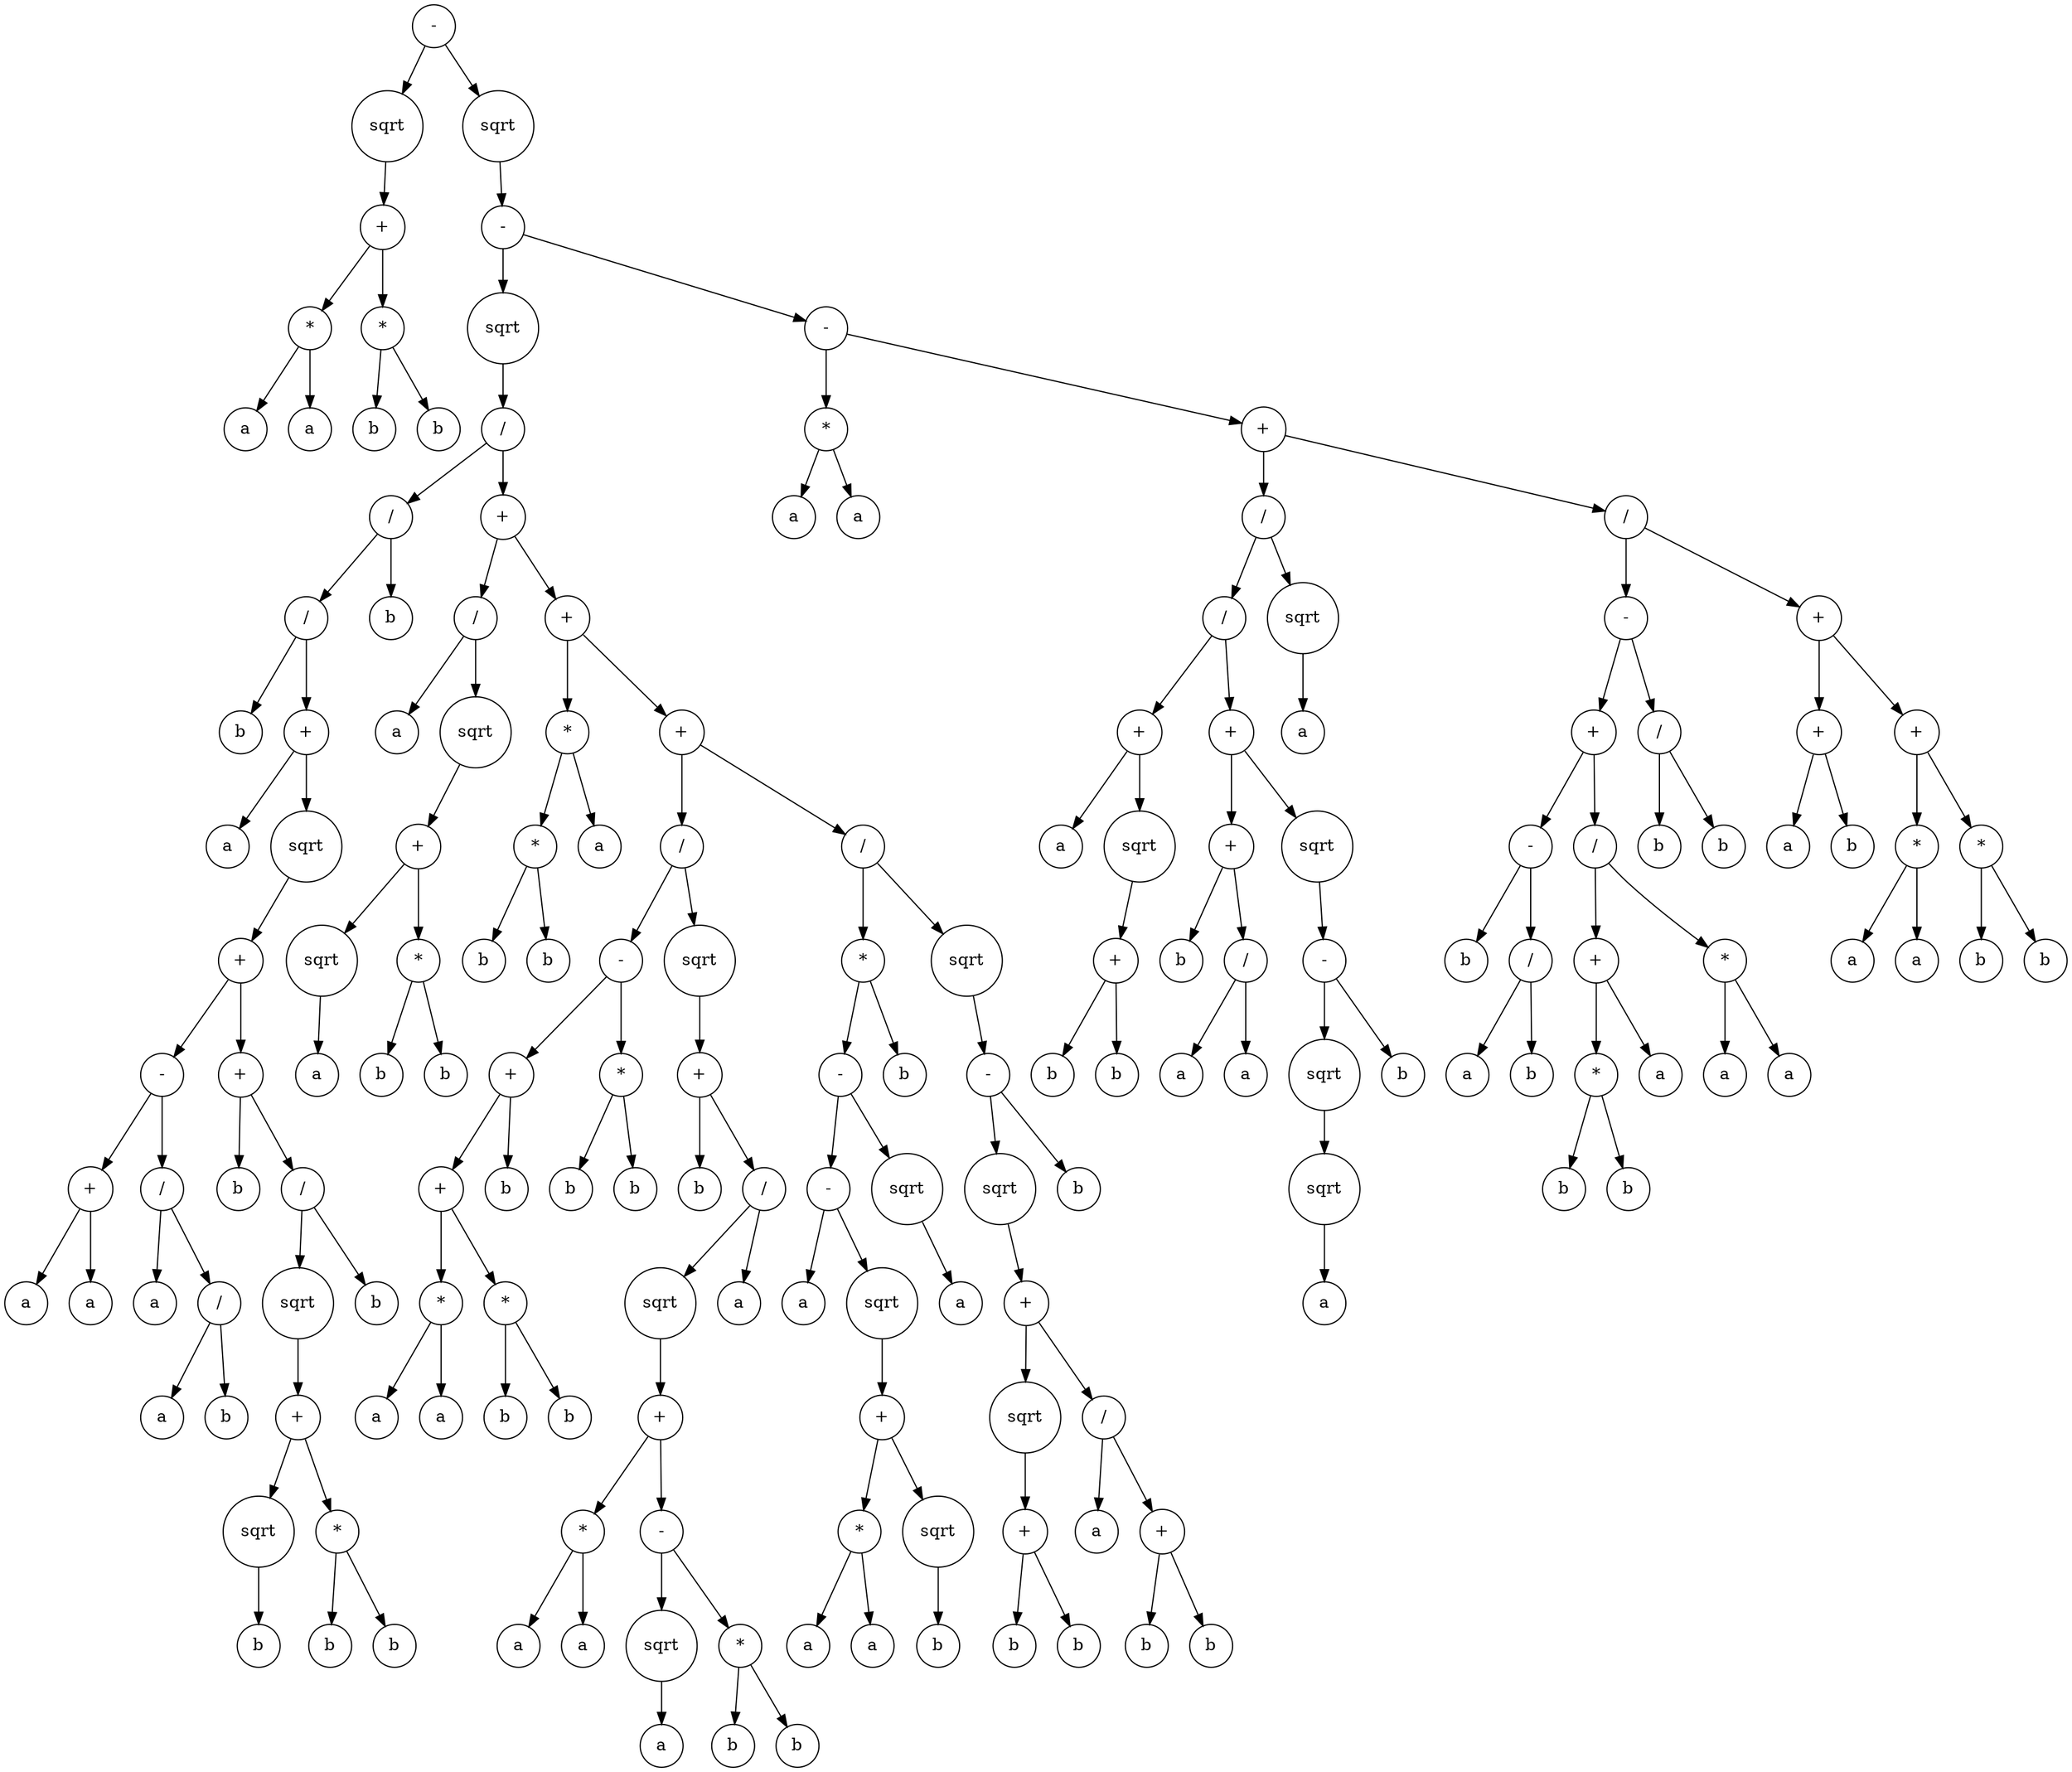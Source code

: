 digraph g {
graph [ordering=out];
node [shape=circle];
n[label = "-"];
n0[label = "sqrt"];
n00[label = "+"];
n000[label = "*"];
n0000[label = "a"];
n000 -> n0000;
n0001[label = "a"];
n000 -> n0001;
n00 -> n000;
n001[label = "*"];
n0010[label = "b"];
n001 -> n0010;
n0011[label = "b"];
n001 -> n0011;
n00 -> n001;
n0 -> n00;
n -> n0;
n1[label = "sqrt"];
n10[label = "-"];
n100[label = "sqrt"];
n1000[label = "/"];
n10000[label = "/"];
n100000[label = "/"];
n1000000[label = "b"];
n100000 -> n1000000;
n1000001[label = "+"];
n10000010[label = "a"];
n1000001 -> n10000010;
n10000011[label = "sqrt"];
n100000110[label = "+"];
n1000001100[label = "-"];
n10000011000[label = "+"];
n100000110000[label = "a"];
n10000011000 -> n100000110000;
n100000110001[label = "a"];
n10000011000 -> n100000110001;
n1000001100 -> n10000011000;
n10000011001[label = "/"];
n100000110010[label = "a"];
n10000011001 -> n100000110010;
n100000110011[label = "/"];
n1000001100110[label = "a"];
n100000110011 -> n1000001100110;
n1000001100111[label = "b"];
n100000110011 -> n1000001100111;
n10000011001 -> n100000110011;
n1000001100 -> n10000011001;
n100000110 -> n1000001100;
n1000001101[label = "+"];
n10000011010[label = "b"];
n1000001101 -> n10000011010;
n10000011011[label = "/"];
n100000110110[label = "sqrt"];
n1000001101100[label = "+"];
n10000011011000[label = "sqrt"];
n100000110110000[label = "b"];
n10000011011000 -> n100000110110000;
n1000001101100 -> n10000011011000;
n10000011011001[label = "*"];
n100000110110010[label = "b"];
n10000011011001 -> n100000110110010;
n100000110110011[label = "b"];
n10000011011001 -> n100000110110011;
n1000001101100 -> n10000011011001;
n100000110110 -> n1000001101100;
n10000011011 -> n100000110110;
n100000110111[label = "b"];
n10000011011 -> n100000110111;
n1000001101 -> n10000011011;
n100000110 -> n1000001101;
n10000011 -> n100000110;
n1000001 -> n10000011;
n100000 -> n1000001;
n10000 -> n100000;
n100001[label = "b"];
n10000 -> n100001;
n1000 -> n10000;
n10001[label = "+"];
n100010[label = "/"];
n1000100[label = "a"];
n100010 -> n1000100;
n1000101[label = "sqrt"];
n10001010[label = "+"];
n100010100[label = "sqrt"];
n1000101000[label = "a"];
n100010100 -> n1000101000;
n10001010 -> n100010100;
n100010101[label = "*"];
n1000101010[label = "b"];
n100010101 -> n1000101010;
n1000101011[label = "b"];
n100010101 -> n1000101011;
n10001010 -> n100010101;
n1000101 -> n10001010;
n100010 -> n1000101;
n10001 -> n100010;
n100011[label = "+"];
n1000110[label = "*"];
n10001100[label = "*"];
n100011000[label = "b"];
n10001100 -> n100011000;
n100011001[label = "b"];
n10001100 -> n100011001;
n1000110 -> n10001100;
n10001101[label = "a"];
n1000110 -> n10001101;
n100011 -> n1000110;
n1000111[label = "+"];
n10001110[label = "/"];
n100011100[label = "-"];
n1000111000[label = "+"];
n10001110000[label = "+"];
n100011100000[label = "*"];
n1000111000000[label = "a"];
n100011100000 -> n1000111000000;
n1000111000001[label = "a"];
n100011100000 -> n1000111000001;
n10001110000 -> n100011100000;
n100011100001[label = "*"];
n1000111000010[label = "b"];
n100011100001 -> n1000111000010;
n1000111000011[label = "b"];
n100011100001 -> n1000111000011;
n10001110000 -> n100011100001;
n1000111000 -> n10001110000;
n10001110001[label = "b"];
n1000111000 -> n10001110001;
n100011100 -> n1000111000;
n1000111001[label = "*"];
n10001110010[label = "b"];
n1000111001 -> n10001110010;
n10001110011[label = "b"];
n1000111001 -> n10001110011;
n100011100 -> n1000111001;
n10001110 -> n100011100;
n100011101[label = "sqrt"];
n1000111010[label = "+"];
n10001110100[label = "b"];
n1000111010 -> n10001110100;
n10001110101[label = "/"];
n100011101010[label = "sqrt"];
n1000111010100[label = "+"];
n10001110101000[label = "*"];
n100011101010000[label = "a"];
n10001110101000 -> n100011101010000;
n100011101010001[label = "a"];
n10001110101000 -> n100011101010001;
n1000111010100 -> n10001110101000;
n10001110101001[label = "-"];
n100011101010010[label = "sqrt"];
n1000111010100100[label = "a"];
n100011101010010 -> n1000111010100100;
n10001110101001 -> n100011101010010;
n100011101010011[label = "*"];
n1000111010100110[label = "b"];
n100011101010011 -> n1000111010100110;
n1000111010100111[label = "b"];
n100011101010011 -> n1000111010100111;
n10001110101001 -> n100011101010011;
n1000111010100 -> n10001110101001;
n100011101010 -> n1000111010100;
n10001110101 -> n100011101010;
n100011101011[label = "a"];
n10001110101 -> n100011101011;
n1000111010 -> n10001110101;
n100011101 -> n1000111010;
n10001110 -> n100011101;
n1000111 -> n10001110;
n10001111[label = "/"];
n100011110[label = "*"];
n1000111100[label = "-"];
n10001111000[label = "-"];
n100011110000[label = "a"];
n10001111000 -> n100011110000;
n100011110001[label = "sqrt"];
n1000111100010[label = "+"];
n10001111000100[label = "*"];
n100011110001000[label = "a"];
n10001111000100 -> n100011110001000;
n100011110001001[label = "a"];
n10001111000100 -> n100011110001001;
n1000111100010 -> n10001111000100;
n10001111000101[label = "sqrt"];
n100011110001010[label = "b"];
n10001111000101 -> n100011110001010;
n1000111100010 -> n10001111000101;
n100011110001 -> n1000111100010;
n10001111000 -> n100011110001;
n1000111100 -> n10001111000;
n10001111001[label = "sqrt"];
n100011110010[label = "a"];
n10001111001 -> n100011110010;
n1000111100 -> n10001111001;
n100011110 -> n1000111100;
n1000111101[label = "b"];
n100011110 -> n1000111101;
n10001111 -> n100011110;
n100011111[label = "sqrt"];
n1000111110[label = "-"];
n10001111100[label = "sqrt"];
n100011111000[label = "+"];
n1000111110000[label = "sqrt"];
n10001111100000[label = "+"];
n100011111000000[label = "b"];
n10001111100000 -> n100011111000000;
n100011111000001[label = "b"];
n10001111100000 -> n100011111000001;
n1000111110000 -> n10001111100000;
n100011111000 -> n1000111110000;
n1000111110001[label = "/"];
n10001111100010[label = "a"];
n1000111110001 -> n10001111100010;
n10001111100011[label = "+"];
n100011111000110[label = "b"];
n10001111100011 -> n100011111000110;
n100011111000111[label = "b"];
n10001111100011 -> n100011111000111;
n1000111110001 -> n10001111100011;
n100011111000 -> n1000111110001;
n10001111100 -> n100011111000;
n1000111110 -> n10001111100;
n10001111101[label = "b"];
n1000111110 -> n10001111101;
n100011111 -> n1000111110;
n10001111 -> n100011111;
n1000111 -> n10001111;
n100011 -> n1000111;
n10001 -> n100011;
n1000 -> n10001;
n100 -> n1000;
n10 -> n100;
n101[label = "-"];
n1010[label = "*"];
n10100[label = "a"];
n1010 -> n10100;
n10101[label = "a"];
n1010 -> n10101;
n101 -> n1010;
n1011[label = "+"];
n10110[label = "/"];
n101100[label = "/"];
n1011000[label = "+"];
n10110000[label = "a"];
n1011000 -> n10110000;
n10110001[label = "sqrt"];
n101100010[label = "+"];
n1011000100[label = "b"];
n101100010 -> n1011000100;
n1011000101[label = "b"];
n101100010 -> n1011000101;
n10110001 -> n101100010;
n1011000 -> n10110001;
n101100 -> n1011000;
n1011001[label = "+"];
n10110010[label = "+"];
n101100100[label = "b"];
n10110010 -> n101100100;
n101100101[label = "/"];
n1011001010[label = "a"];
n101100101 -> n1011001010;
n1011001011[label = "a"];
n101100101 -> n1011001011;
n10110010 -> n101100101;
n1011001 -> n10110010;
n10110011[label = "sqrt"];
n101100110[label = "-"];
n1011001100[label = "sqrt"];
n10110011000[label = "sqrt"];
n101100110000[label = "a"];
n10110011000 -> n101100110000;
n1011001100 -> n10110011000;
n101100110 -> n1011001100;
n1011001101[label = "b"];
n101100110 -> n1011001101;
n10110011 -> n101100110;
n1011001 -> n10110011;
n101100 -> n1011001;
n10110 -> n101100;
n101101[label = "sqrt"];
n1011010[label = "a"];
n101101 -> n1011010;
n10110 -> n101101;
n1011 -> n10110;
n10111[label = "/"];
n101110[label = "-"];
n1011100[label = "+"];
n10111000[label = "-"];
n101110000[label = "b"];
n10111000 -> n101110000;
n101110001[label = "/"];
n1011100010[label = "a"];
n101110001 -> n1011100010;
n1011100011[label = "b"];
n101110001 -> n1011100011;
n10111000 -> n101110001;
n1011100 -> n10111000;
n10111001[label = "/"];
n101110010[label = "+"];
n1011100100[label = "*"];
n10111001000[label = "b"];
n1011100100 -> n10111001000;
n10111001001[label = "b"];
n1011100100 -> n10111001001;
n101110010 -> n1011100100;
n1011100101[label = "a"];
n101110010 -> n1011100101;
n10111001 -> n101110010;
n101110011[label = "*"];
n1011100110[label = "a"];
n101110011 -> n1011100110;
n1011100111[label = "a"];
n101110011 -> n1011100111;
n10111001 -> n101110011;
n1011100 -> n10111001;
n101110 -> n1011100;
n1011101[label = "/"];
n10111010[label = "b"];
n1011101 -> n10111010;
n10111011[label = "b"];
n1011101 -> n10111011;
n101110 -> n1011101;
n10111 -> n101110;
n101111[label = "+"];
n1011110[label = "+"];
n10111100[label = "a"];
n1011110 -> n10111100;
n10111101[label = "b"];
n1011110 -> n10111101;
n101111 -> n1011110;
n1011111[label = "+"];
n10111110[label = "*"];
n101111100[label = "a"];
n10111110 -> n101111100;
n101111101[label = "a"];
n10111110 -> n101111101;
n1011111 -> n10111110;
n10111111[label = "*"];
n101111110[label = "b"];
n10111111 -> n101111110;
n101111111[label = "b"];
n10111111 -> n101111111;
n1011111 -> n10111111;
n101111 -> n1011111;
n10111 -> n101111;
n1011 -> n10111;
n101 -> n1011;
n10 -> n101;
n1 -> n10;
n -> n1;
}
